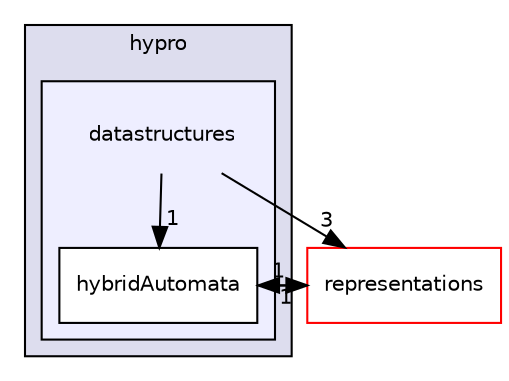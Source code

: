 digraph "/Users/travis/build/hypro/hypro/src/hypro/datastructures" {
  compound=true
  node [ fontsize="10", fontname="Helvetica"];
  edge [ labelfontsize="10", labelfontname="Helvetica"];
  subgraph clusterdir_2ce0cb9797b50c8d842bc50008b46cdd {
    graph [ bgcolor="#ddddee", pencolor="black", label="hypro" fontname="Helvetica", fontsize="10", URL="dir_2ce0cb9797b50c8d842bc50008b46cdd.html"]
  subgraph clusterdir_bce2075adec303dcb2f0c4fbfcbc8493 {
    graph [ bgcolor="#eeeeff", pencolor="black", label="" URL="dir_bce2075adec303dcb2f0c4fbfcbc8493.html"];
    dir_bce2075adec303dcb2f0c4fbfcbc8493 [shape=plaintext label="datastructures"];
    dir_1afb9b508effaad8769db21f900b5139 [shape=box label="hybridAutomata" color="black" fillcolor="white" style="filled" URL="dir_1afb9b508effaad8769db21f900b5139.html"];
  }
  }
  dir_7fa927d8fbf9dfbeef69af27f63bc81b [shape=box label="representations" fillcolor="white" style="filled" color="red" URL="dir_7fa927d8fbf9dfbeef69af27f63bc81b.html"];
  dir_bce2075adec303dcb2f0c4fbfcbc8493->dir_1afb9b508effaad8769db21f900b5139 [headlabel="1", labeldistance=1.5 headhref="dir_000010_000011.html"];
  dir_bce2075adec303dcb2f0c4fbfcbc8493->dir_7fa927d8fbf9dfbeef69af27f63bc81b [headlabel="3", labeldistance=1.5 headhref="dir_000010_000006.html"];
  dir_1afb9b508effaad8769db21f900b5139->dir_7fa927d8fbf9dfbeef69af27f63bc81b [headlabel="1", labeldistance=1.5 headhref="dir_000011_000006.html"];
  dir_7fa927d8fbf9dfbeef69af27f63bc81b->dir_1afb9b508effaad8769db21f900b5139 [headlabel="1", labeldistance=1.5 headhref="dir_000006_000011.html"];
}

